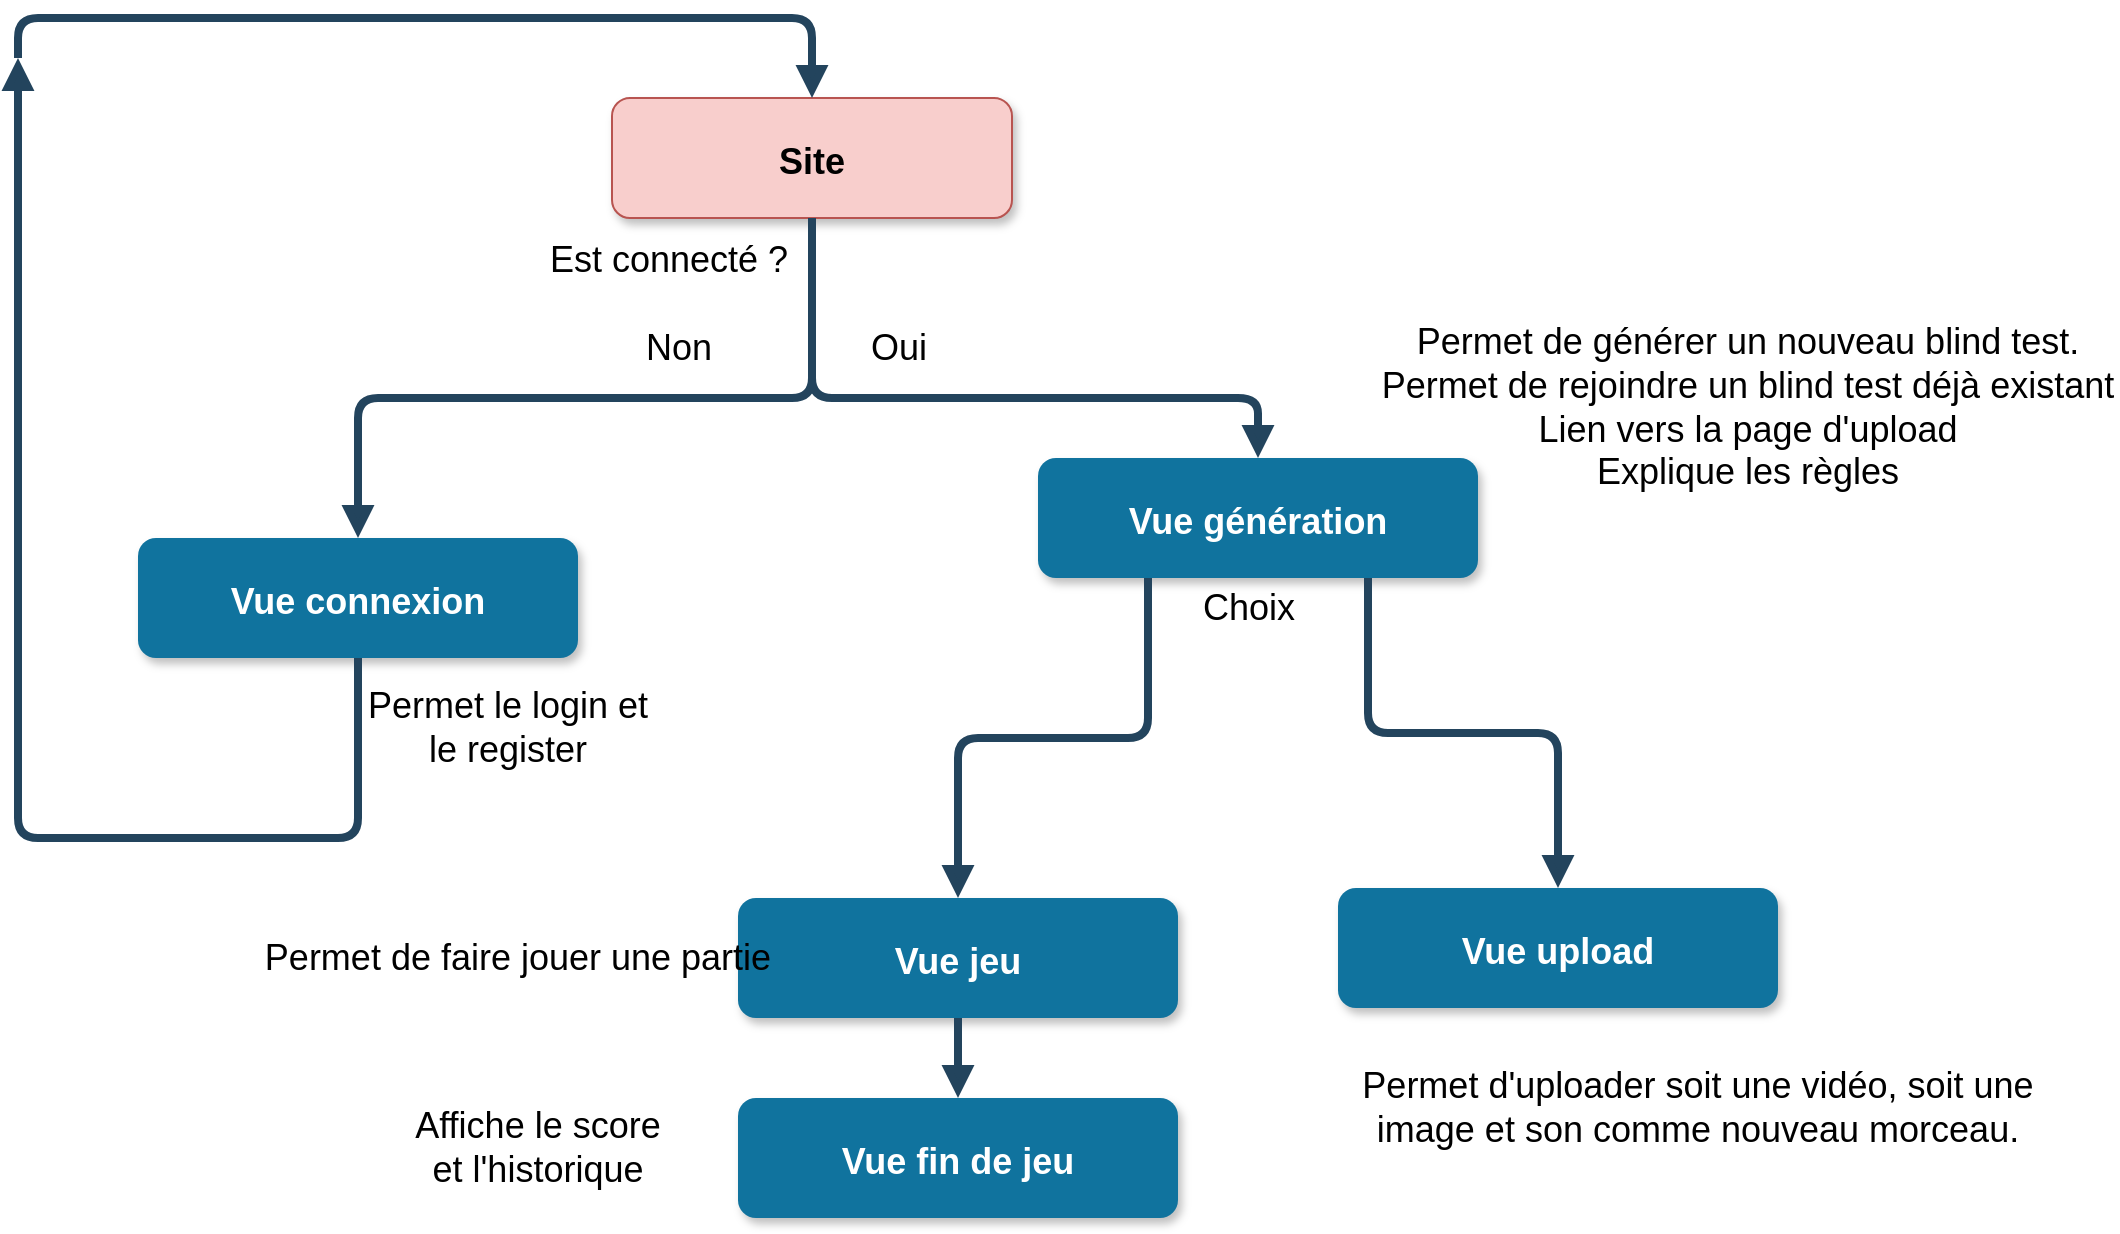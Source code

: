 <mxfile version="14.7.4"><diagram name="Page-1" id="97916047-d0de-89f5-080d-49f4d83e522f"><mxGraphModel dx="1354" dy="770" grid="1" gridSize="10" guides="1" tooltips="1" connect="1" arrows="1" fold="1" page="1" pageScale="1.5" pageWidth="1169" pageHeight="827" background="#ffffff" math="0" shadow="0"><root><mxCell id="0"/><mxCell id="1" parent="0"/><mxCell id="2" value="Site" style="rounded=1;fillColor=#f8cecc;strokeColor=#b85450;shadow=1;fontStyle=1;fontSize=18;" parent="1" vertex="1"><mxGeometry x="677" y="200" width="200" height="60" as="geometry"/></mxCell><mxCell id="29" value="" style="edgeStyle=elbowEdgeStyle;elbow=vertical;strokeWidth=4;endArrow=block;endFill=1;fontStyle=1;strokeColor=#23445D;entryX=0.5;entryY=0;entryDx=0;entryDy=0;" parent="1" source="2" target="CSNmr6GvZPUpuBO1Qd1P-68" edge="1"><mxGeometry x="22" y="165.5" width="100" height="100" as="geometry"><mxPoint x="22" y="265.5" as="sourcePoint"/><mxPoint x="460" y="420" as="targetPoint"/><Array as="points"><mxPoint x="490" y="350"/><mxPoint x="620" y="350"/></Array></mxGeometry></mxCell><mxCell id="CSNmr6GvZPUpuBO1Qd1P-58" value="Vue génération" style="rounded=1;fillColor=#10739E;strokeColor=none;shadow=1;gradientColor=none;fontStyle=1;fontColor=#FFFFFF;fontSize=18;" parent="1" vertex="1"><mxGeometry x="890" y="380" width="220" height="60" as="geometry"/></mxCell><mxCell id="CSNmr6GvZPUpuBO1Qd1P-59" value="" style="edgeStyle=elbowEdgeStyle;elbow=vertical;strokeWidth=4;endArrow=block;endFill=1;fontStyle=1;strokeColor=#23445D;entryX=0.5;entryY=0;entryDx=0;entryDy=0;exitX=0.5;exitY=1;exitDx=0;exitDy=0;" parent="1" source="2" target="CSNmr6GvZPUpuBO1Qd1P-58" edge="1"><mxGeometry x="344" y="330" width="100" height="100" as="geometry"><mxPoint x="868" y="420" as="sourcePoint"/><mxPoint x="444" y="330" as="targetPoint"/><Array as="points"><mxPoint x="830" y="350"/></Array></mxGeometry></mxCell><mxCell id="CSNmr6GvZPUpuBO1Qd1P-62" value="Non" style="text;html=1;strokeColor=none;fillColor=none;align=center;verticalAlign=middle;rounded=0;fontSize=18;" parent="1" vertex="1"><mxGeometry x="680" y="310" width="60" height="30" as="geometry"/></mxCell><mxCell id="CSNmr6GvZPUpuBO1Qd1P-64" value="Oui" style="text;html=1;strokeColor=none;fillColor=none;align=center;verticalAlign=middle;rounded=0;fontSize=18;" parent="1" vertex="1"><mxGeometry x="790" y="310" width="60" height="30" as="geometry"/></mxCell><mxCell id="CSNmr6GvZPUpuBO1Qd1P-65" value="Est connecté ?" style="text;html=1;strokeColor=none;fillColor=none;align=center;verticalAlign=middle;rounded=0;fontSize=18;" parent="1" vertex="1"><mxGeometry x="640" y="265.5" width="130" height="30" as="geometry"/></mxCell><mxCell id="CSNmr6GvZPUpuBO1Qd1P-68" value="Vue connexion" style="rounded=1;fillColor=#10739E;strokeColor=none;shadow=1;gradientColor=none;fontStyle=1;fontColor=#FFFFFF;fontSize=18;" parent="1" vertex="1"><mxGeometry x="440" y="420" width="220" height="60" as="geometry"/></mxCell><mxCell id="CSNmr6GvZPUpuBO1Qd1P-70" value="" style="edgeStyle=elbowEdgeStyle;strokeWidth=4;endArrow=block;endFill=1;fontStyle=1;strokeColor=#23445D;exitX=0.5;exitY=1;exitDx=0;exitDy=0;elbow=vertical;" parent="1" source="CSNmr6GvZPUpuBO1Qd1P-68" edge="1"><mxGeometry x="-438" y="660" width="100" height="100" as="geometry"><mxPoint x="310.0" y="730" as="sourcePoint"/><mxPoint x="380" y="180" as="targetPoint"/><Array as="points"><mxPoint x="310" y="570"/><mxPoint x="260" y="810"/><mxPoint x="220" y="810"/><mxPoint x="140" y="120"/><mxPoint x="180" y="490"/><mxPoint x="180" y="380"/></Array></mxGeometry></mxCell><mxCell id="CSNmr6GvZPUpuBO1Qd1P-74" value="" style="edgeStyle=elbowEdgeStyle;strokeWidth=4;endArrow=block;endFill=1;fontStyle=1;strokeColor=#23445D;elbow=vertical;entryX=0.5;entryY=0;entryDx=0;entryDy=0;" parent="1" target="2" edge="1"><mxGeometry x="-428" y="670" width="100" height="100" as="geometry"><mxPoint x="380" y="180" as="sourcePoint"/><mxPoint x="750" y="180" as="targetPoint"/><Array as="points"><mxPoint x="600" y="160"/><mxPoint x="180" y="180"/><mxPoint x="270" y="820"/><mxPoint x="230" y="820"/><mxPoint x="150" y="130"/><mxPoint x="190" y="500"/><mxPoint x="190" y="390"/></Array></mxGeometry></mxCell><mxCell id="wqE3jNn_9UsiH7QAmFc8-29" value="Vue upload" style="rounded=1;fillColor=#10739E;strokeColor=none;shadow=1;gradientColor=none;fontStyle=1;fontColor=#FFFFFF;fontSize=18;" parent="1" vertex="1"><mxGeometry x="1040" y="595" width="220" height="60" as="geometry"/></mxCell><mxCell id="wqE3jNn_9UsiH7QAmFc8-30" value="" style="edgeStyle=elbowEdgeStyle;elbow=vertical;strokeWidth=4;endArrow=block;endFill=1;fontStyle=1;strokeColor=#23445D;entryX=0.5;entryY=0;entryDx=0;entryDy=0;exitX=0.75;exitY=1;exitDx=0;exitDy=0;" parent="1" source="CSNmr6GvZPUpuBO1Qd1P-58" target="wqE3jNn_9UsiH7QAmFc8-29" edge="1"><mxGeometry x="354" y="340" width="100" height="100" as="geometry"><mxPoint x="787" y="275.5" as="sourcePoint"/><mxPoint x="980" y="430" as="targetPoint"/><Array as="points"/></mxGeometry></mxCell><mxCell id="Ip90crN6pUXbl06NVe-E-29" value="Vue jeu" style="rounded=1;fillColor=#10739E;strokeColor=none;shadow=1;gradientColor=none;fontStyle=1;fontColor=#FFFFFF;fontSize=18;" parent="1" vertex="1"><mxGeometry x="740" y="600" width="220" height="60" as="geometry"/></mxCell><mxCell id="IrQJ7hg7C6jhl9bkvkwG-30" value="" style="edgeStyle=elbowEdgeStyle;elbow=vertical;strokeWidth=4;endArrow=block;endFill=1;fontStyle=1;strokeColor=#23445D;entryX=0.5;entryY=0;entryDx=0;entryDy=0;exitX=0.25;exitY=1;exitDx=0;exitDy=0;" parent="1" source="CSNmr6GvZPUpuBO1Qd1P-58" target="Ip90crN6pUXbl06NVe-E-29" edge="1"><mxGeometry x="364" y="350" width="100" height="100" as="geometry"><mxPoint x="1055" y="450" as="sourcePoint"/><mxPoint x="1290" y="580.0" as="targetPoint"/><Array as="points"/></mxGeometry></mxCell><mxCell id="IrQJ7hg7C6jhl9bkvkwG-31" value="&lt;div&gt;Permet de générer un nouveau blind test.&lt;/div&gt;&lt;div&gt;Permet de rejoindre un blind test déjà existant&lt;/div&gt;&lt;div&gt;Lien vers la page d'upload&lt;/div&gt;&lt;div&gt;Explique les règles&lt;br&gt;&lt;/div&gt;" style="text;html=1;strokeColor=none;fillColor=none;align=center;verticalAlign=middle;rounded=0;fontSize=18;whiteSpace=wrap;" parent="1" vertex="1"><mxGeometry x="1060" y="280" width="370" height="150" as="geometry"/></mxCell><mxCell id="IrQJ7hg7C6jhl9bkvkwG-32" value="Permet d'uploader soit une vidéo, soit une image et son comme nouveau morceau." style="text;html=1;strokeColor=none;fillColor=none;align=center;verticalAlign=middle;rounded=0;fontSize=18;whiteSpace=wrap;" parent="1" vertex="1"><mxGeometry x="1050" y="670" width="340" height="70" as="geometry"/></mxCell><mxCell id="IrQJ7hg7C6jhl9bkvkwG-33" value="Permet de faire jouer une partie" style="text;html=1;strokeColor=none;fillColor=none;align=center;verticalAlign=middle;rounded=0;fontSize=18;whiteSpace=wrap;" parent="1" vertex="1"><mxGeometry x="500" y="605" width="260" height="50" as="geometry"/></mxCell><mxCell id="IrQJ7hg7C6jhl9bkvkwG-34" value="Permet le login et le register" style="text;html=1;strokeColor=none;fillColor=none;align=center;verticalAlign=middle;rounded=0;fontSize=18;whiteSpace=wrap;" parent="1" vertex="1"><mxGeometry x="550" y="480" width="150" height="70" as="geometry"/></mxCell><mxCell id="IrQJ7hg7C6jhl9bkvkwG-35" value="&lt;div&gt;Choix&lt;/div&gt;" style="text;html=1;strokeColor=none;fillColor=none;align=center;verticalAlign=middle;rounded=0;fontSize=18;" parent="1" vertex="1"><mxGeometry x="930" y="440" width="130" height="30" as="geometry"/></mxCell><mxCell id="oDym_MDZf64v8-UXxR9C-29" value="Vue fin de jeu" style="rounded=1;fillColor=#10739E;strokeColor=none;shadow=1;gradientColor=none;fontStyle=1;fontColor=#FFFFFF;fontSize=18;" vertex="1" parent="1"><mxGeometry x="740" y="700" width="220" height="60" as="geometry"/></mxCell><mxCell id="oDym_MDZf64v8-UXxR9C-31" value="" style="edgeStyle=elbowEdgeStyle;elbow=vertical;strokeWidth=4;endArrow=block;endFill=1;fontStyle=1;strokeColor=#23445D;exitX=0.5;exitY=1;exitDx=0;exitDy=0;" edge="1" parent="1" source="Ip90crN6pUXbl06NVe-E-29"><mxGeometry x="374" y="360" width="100" height="100" as="geometry"><mxPoint x="955" y="450" as="sourcePoint"/><mxPoint x="850" y="700" as="targetPoint"/><Array as="points"/></mxGeometry></mxCell><mxCell id="oDym_MDZf64v8-UXxR9C-32" value="&lt;div&gt;Affiche le score &lt;br&gt;&lt;/div&gt;&lt;div&gt;et l'historique&lt;/div&gt;" style="text;html=1;strokeColor=none;fillColor=none;align=center;verticalAlign=middle;rounded=0;fontSize=18;whiteSpace=wrap;" vertex="1" parent="1"><mxGeometry x="510" y="700" width="260" height="50" as="geometry"/></mxCell></root></mxGraphModel></diagram></mxfile>